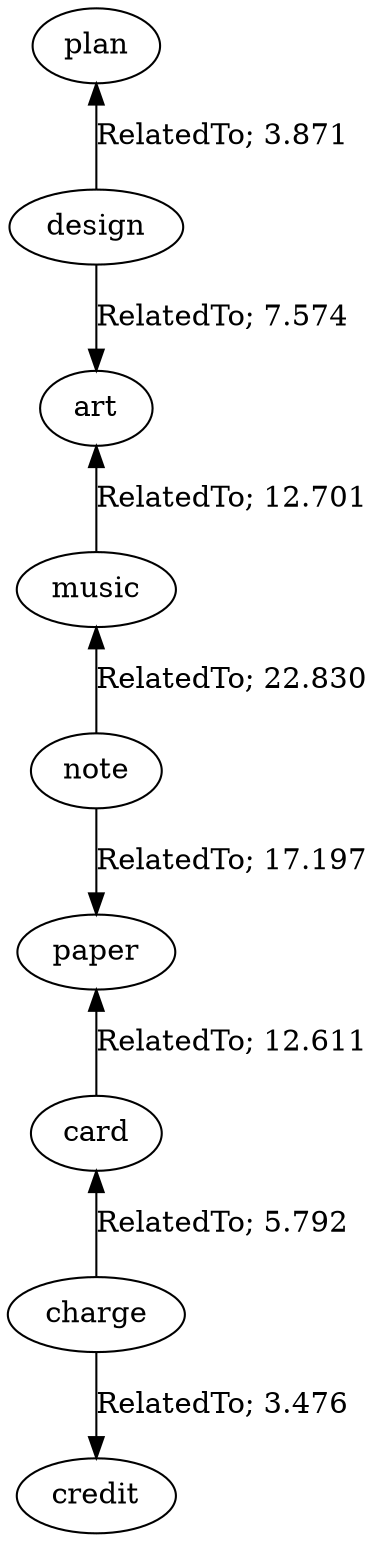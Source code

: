 // The path the concepts from "plan" to "credit".Path Length: 8; Weight Sum: 86.05113942248425; Average Weight: 10.756392427810532
digraph "8_b---plan-credit---PLen8_WSum86.051_WAvg10.756" {
	0 [label=plan]
	1 [label=design]
	2 [label=art]
	3 [label=music]
	4 [label=note]
	5 [label=paper]
	6 [label=card]
	7 [label=charge]
	8 [label=credit]
	0 -> 1 [label="RelatedTo; 3.871" dir=back weight=3.871]
	1 -> 2 [label="RelatedTo; 7.574" dir=forward weight=7.574]
	2 -> 3 [label="RelatedTo; 12.701" dir=back weight=12.701]
	3 -> 4 [label="RelatedTo; 22.830" dir=back weight=22.830]
	4 -> 5 [label="RelatedTo; 17.197" dir=forward weight=17.197]
	5 -> 6 [label="RelatedTo; 12.611" dir=back weight=12.611]
	6 -> 7 [label="RelatedTo; 5.792" dir=back weight=5.792]
	7 -> 8 [label="RelatedTo; 3.476" dir=forward weight=3.476]
}
